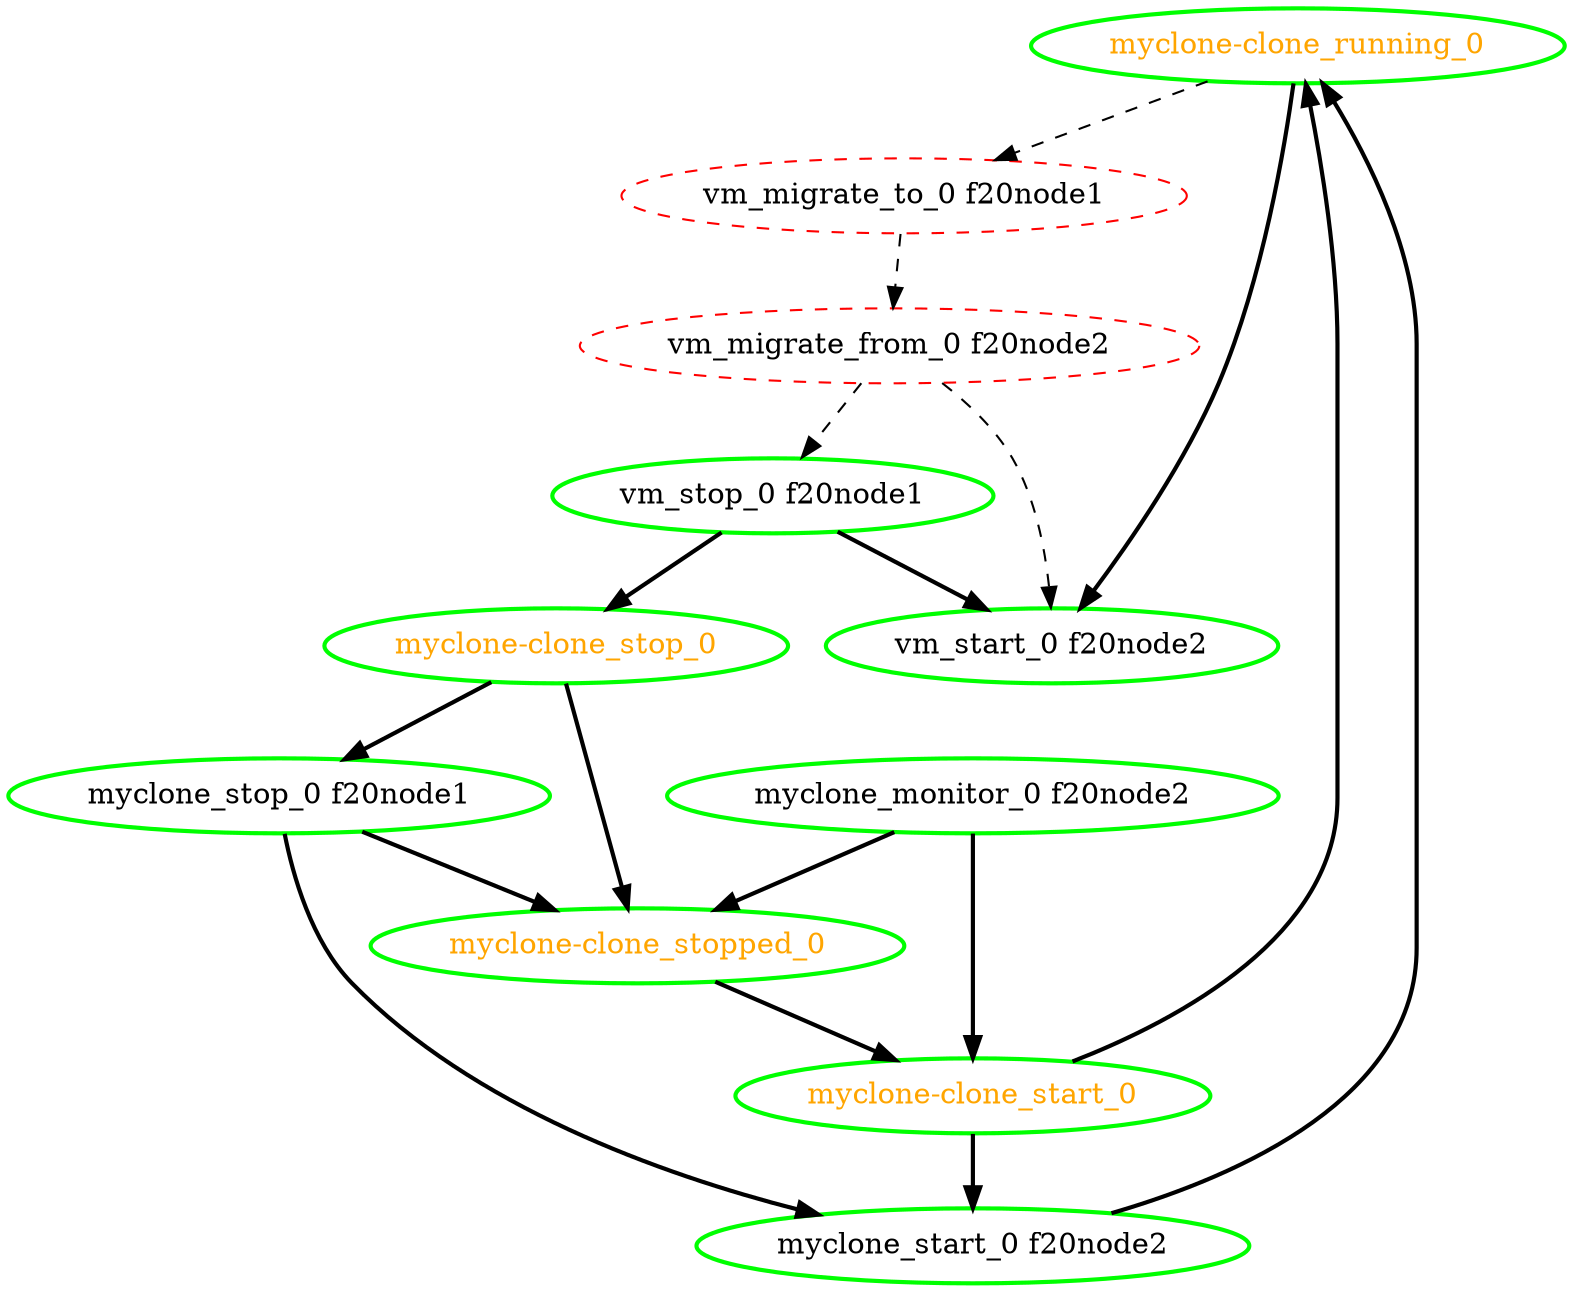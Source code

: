 digraph "g" {
"myclone-clone_running_0" -> "vm_migrate_to_0 f20node1" [ style = dashed]
"myclone-clone_running_0" -> "vm_start_0 f20node2" [ style = bold]
"myclone-clone_running_0" [ style=bold color="green" fontcolor="orange"]
"myclone-clone_start_0" -> "myclone-clone_running_0" [ style = bold]
"myclone-clone_start_0" -> "myclone_start_0 f20node2" [ style = bold]
"myclone-clone_start_0" [ style=bold color="green" fontcolor="orange"]
"myclone-clone_stop_0" -> "myclone-clone_stopped_0" [ style = bold]
"myclone-clone_stop_0" -> "myclone_stop_0 f20node1" [ style = bold]
"myclone-clone_stop_0" [ style=bold color="green" fontcolor="orange"]
"myclone-clone_stopped_0" -> "myclone-clone_start_0" [ style = bold]
"myclone-clone_stopped_0" [ style=bold color="green" fontcolor="orange"]
"myclone_monitor_0 f20node2" -> "myclone-clone_start_0" [ style = bold]
"myclone_monitor_0 f20node2" -> "myclone-clone_stopped_0" [ style = bold]
"myclone_monitor_0 f20node2" [ style=bold color="green" fontcolor="black"]
"myclone_start_0 f20node2" -> "myclone-clone_running_0" [ style = bold]
"myclone_start_0 f20node2" [ style=bold color="green" fontcolor="black"]
"myclone_stop_0 f20node1" -> "myclone-clone_stopped_0" [ style = bold]
"myclone_stop_0 f20node1" -> "myclone_start_0 f20node2" [ style = bold]
"myclone_stop_0 f20node1" [ style=bold color="green" fontcolor="black"]
"vm_migrate_from_0 f20node2" -> "vm_start_0 f20node2" [ style = dashed]
"vm_migrate_from_0 f20node2" -> "vm_stop_0 f20node1" [ style = dashed]
"vm_migrate_from_0 f20node2" [ style=dashed color="red" fontcolor="black"]
"vm_migrate_to_0 f20node1" -> "vm_migrate_from_0 f20node2" [ style = dashed]
"vm_migrate_to_0 f20node1" [ style=dashed color="red" fontcolor="black"]
"vm_start_0 f20node2" [ style=bold color="green" fontcolor="black"]
"vm_stop_0 f20node1" -> "myclone-clone_stop_0" [ style = bold]
"vm_stop_0 f20node1" -> "vm_start_0 f20node2" [ style = bold]
"vm_stop_0 f20node1" [ style=bold color="green" fontcolor="black"]
}
